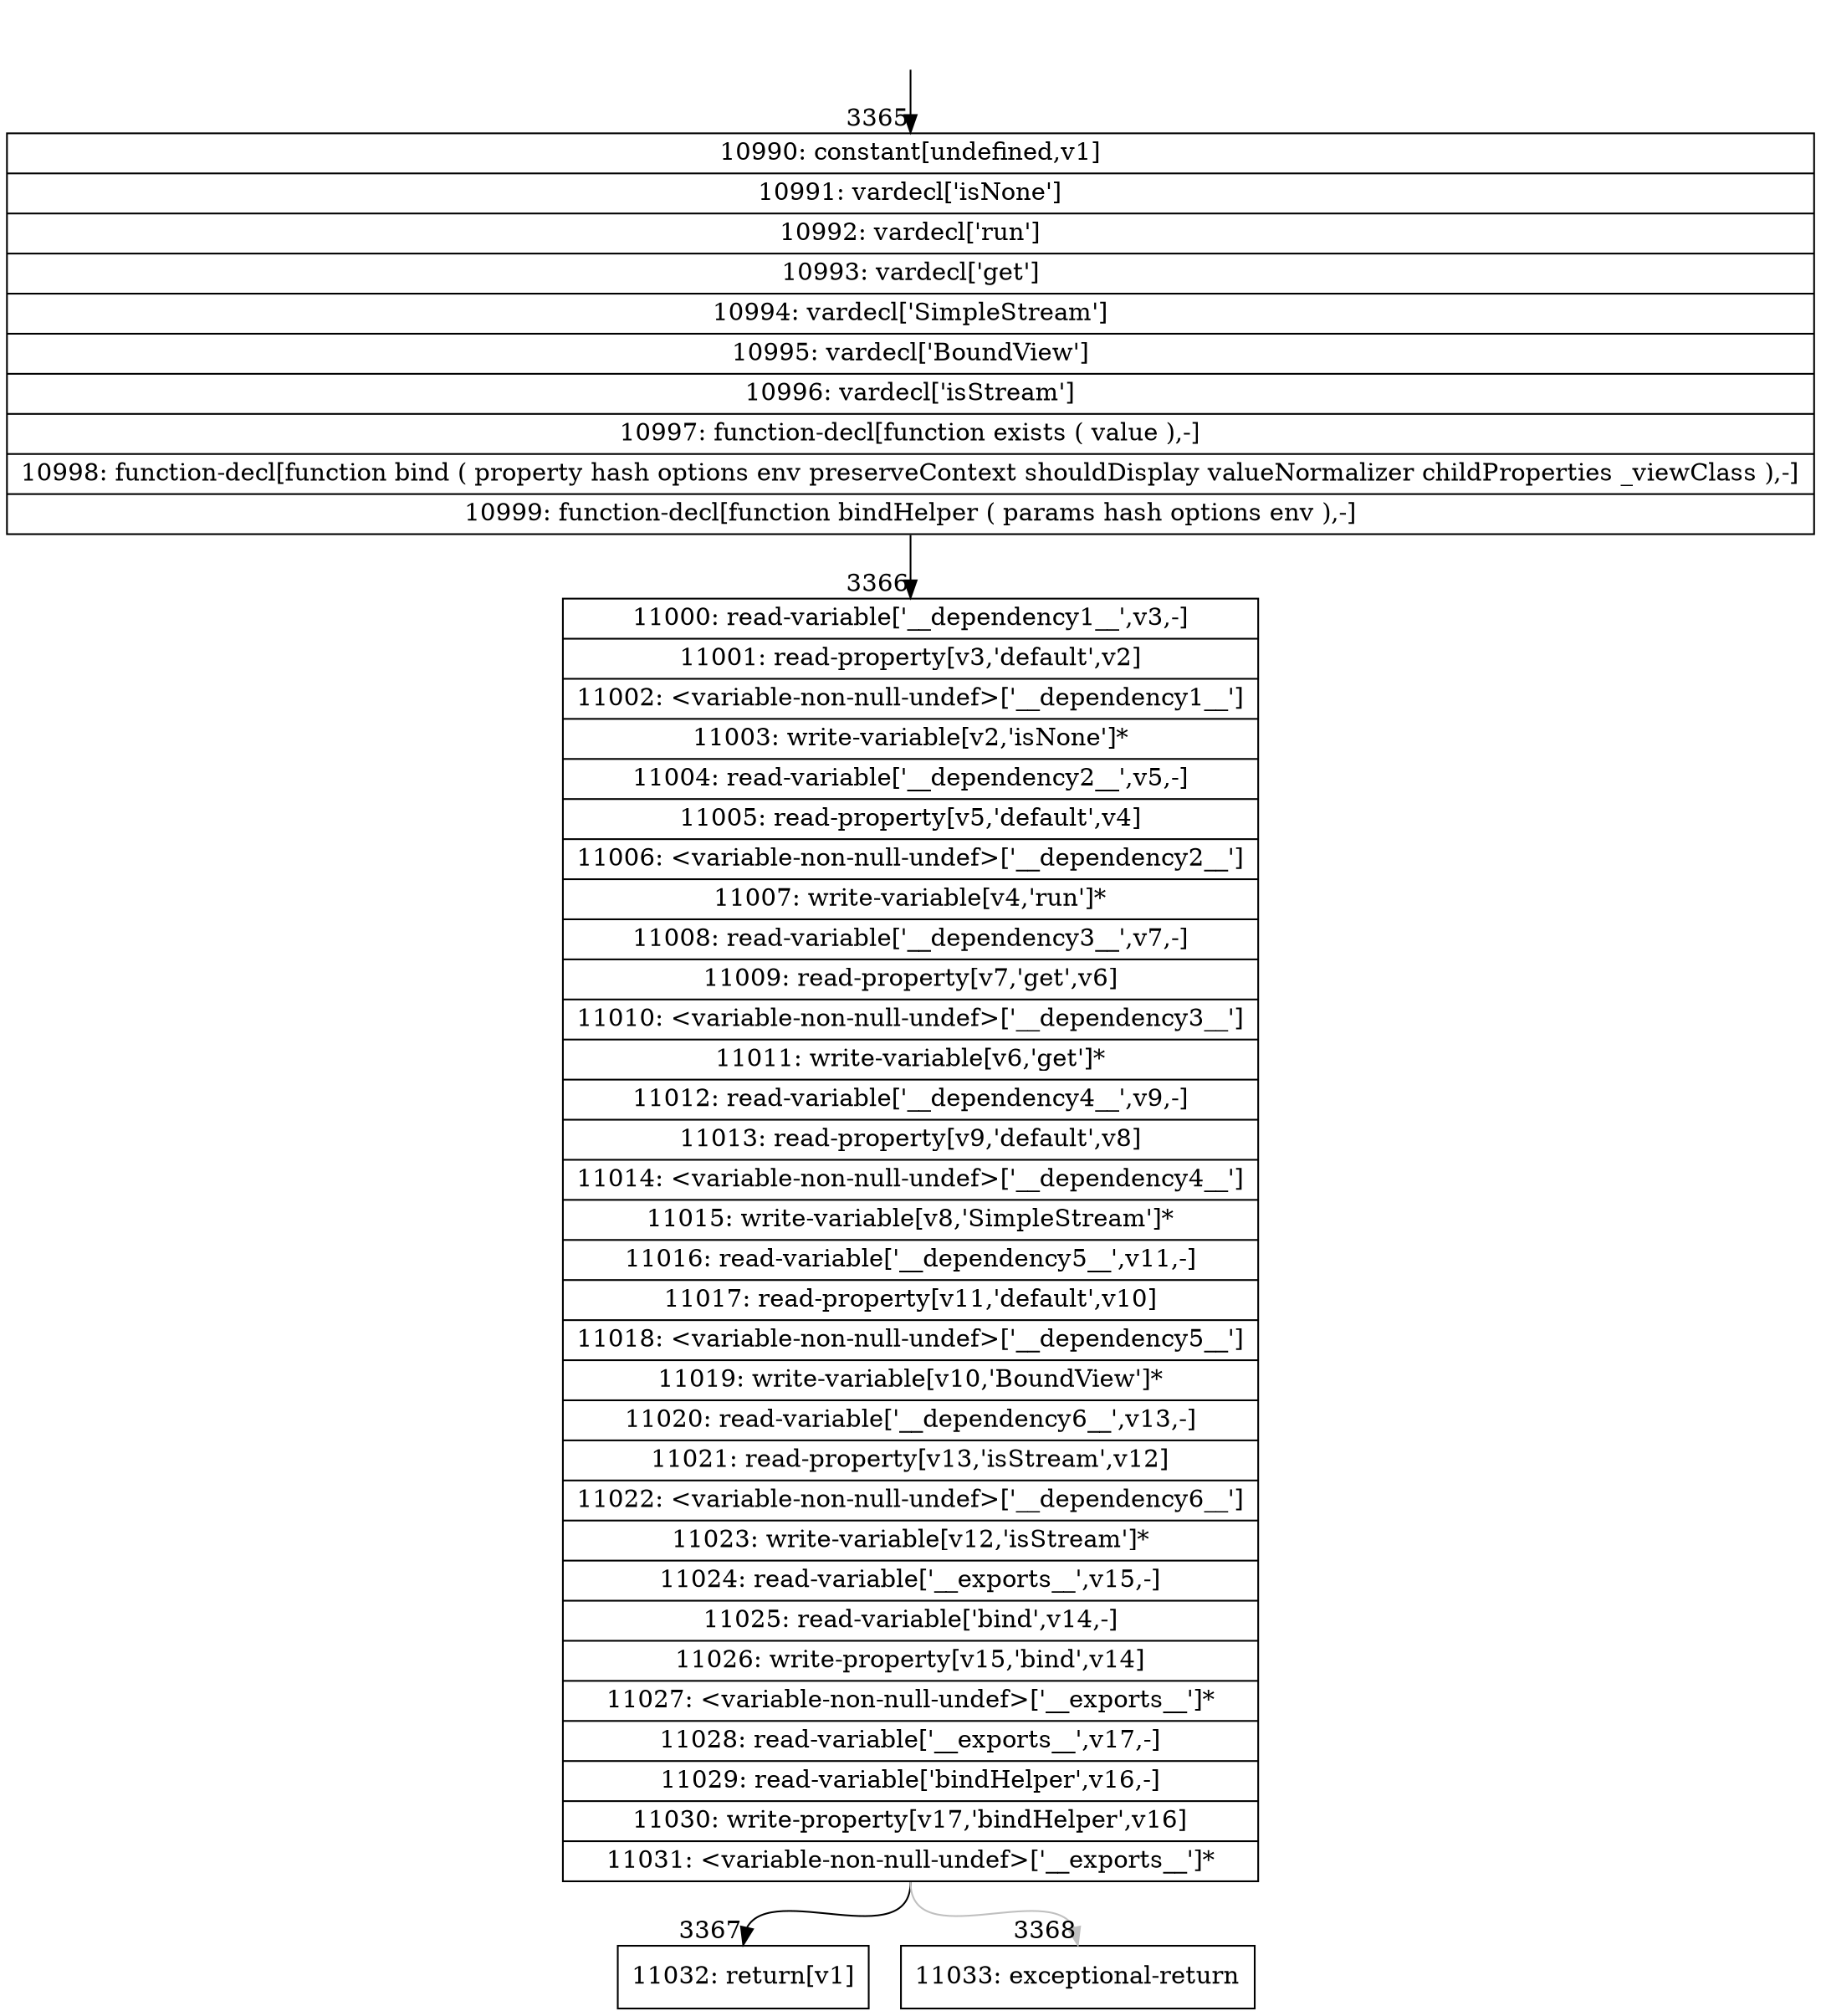 digraph {
rankdir="TD"
BB_entry263[shape=none,label=""];
BB_entry263 -> BB3365 [tailport=s, headport=n, headlabel="    3365"]
BB3365 [shape=record label="{10990: constant[undefined,v1]|10991: vardecl['isNone']|10992: vardecl['run']|10993: vardecl['get']|10994: vardecl['SimpleStream']|10995: vardecl['BoundView']|10996: vardecl['isStream']|10997: function-decl[function exists ( value ),-]|10998: function-decl[function bind ( property hash options env preserveContext shouldDisplay valueNormalizer childProperties _viewClass ),-]|10999: function-decl[function bindHelper ( params hash options env ),-]}" ] 
BB3365 -> BB3366 [tailport=s, headport=n, headlabel="      3366"]
BB3366 [shape=record label="{11000: read-variable['__dependency1__',v3,-]|11001: read-property[v3,'default',v2]|11002: \<variable-non-null-undef\>['__dependency1__']|11003: write-variable[v2,'isNone']*|11004: read-variable['__dependency2__',v5,-]|11005: read-property[v5,'default',v4]|11006: \<variable-non-null-undef\>['__dependency2__']|11007: write-variable[v4,'run']*|11008: read-variable['__dependency3__',v7,-]|11009: read-property[v7,'get',v6]|11010: \<variable-non-null-undef\>['__dependency3__']|11011: write-variable[v6,'get']*|11012: read-variable['__dependency4__',v9,-]|11013: read-property[v9,'default',v8]|11014: \<variable-non-null-undef\>['__dependency4__']|11015: write-variable[v8,'SimpleStream']*|11016: read-variable['__dependency5__',v11,-]|11017: read-property[v11,'default',v10]|11018: \<variable-non-null-undef\>['__dependency5__']|11019: write-variable[v10,'BoundView']*|11020: read-variable['__dependency6__',v13,-]|11021: read-property[v13,'isStream',v12]|11022: \<variable-non-null-undef\>['__dependency6__']|11023: write-variable[v12,'isStream']*|11024: read-variable['__exports__',v15,-]|11025: read-variable['bind',v14,-]|11026: write-property[v15,'bind',v14]|11027: \<variable-non-null-undef\>['__exports__']*|11028: read-variable['__exports__',v17,-]|11029: read-variable['bindHelper',v16,-]|11030: write-property[v17,'bindHelper',v16]|11031: \<variable-non-null-undef\>['__exports__']*}" ] 
BB3366 -> BB3367 [tailport=s, headport=n, headlabel="      3367"]
BB3366 -> BB3368 [tailport=s, headport=n, color=gray, headlabel="      3368"]
BB3367 [shape=record label="{11032: return[v1]}" ] 
BB3368 [shape=record label="{11033: exceptional-return}" ] 
//#$~ 5739
}
